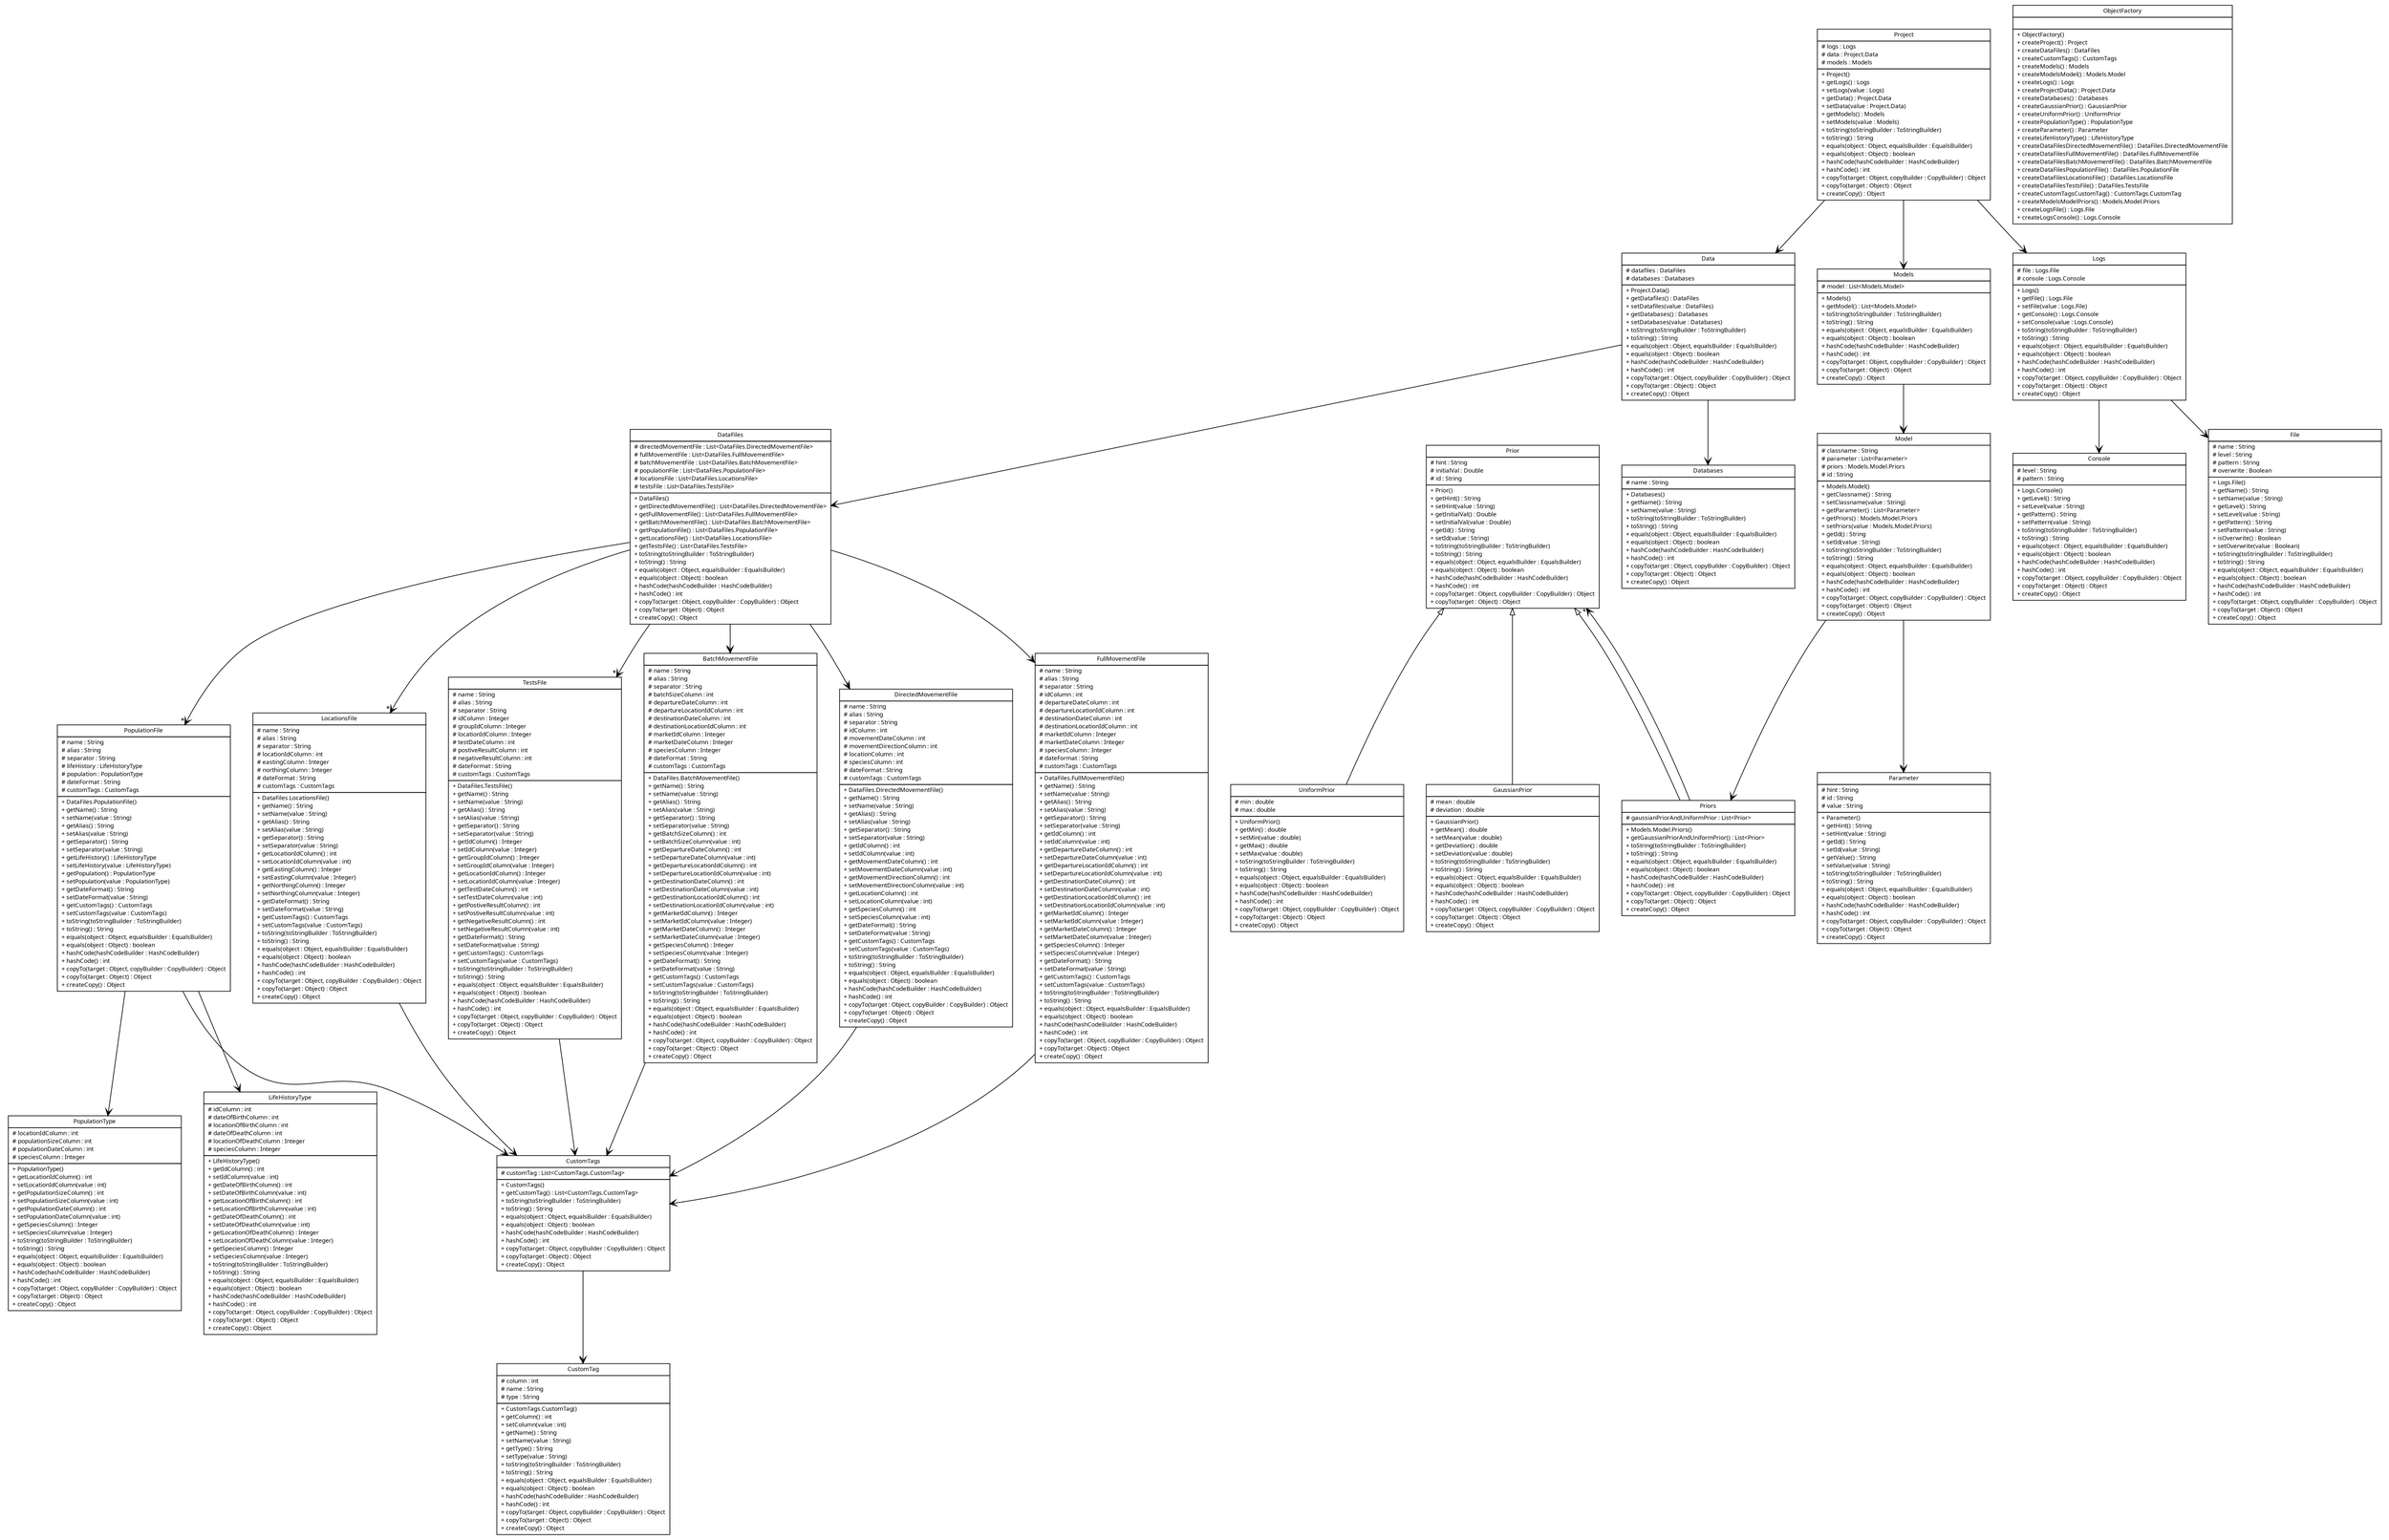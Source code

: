 #!/usr/local/bin/dot
#
# Class diagram 
# Generated by UMLGraph version R5_6 (http://www.umlgraph.org/)
#

digraph G {
	edge [fontname="Trebuchet MS",fontsize=10,labelfontname="Trebuchet MS",labelfontsize=10];
	node [fontname="Trebuchet MS",fontsize=10,shape=plaintext];
	nodesep=0.25;
	ranksep=0.5;
	// broadwick.config.generated.UniformPrior
	c3643 [label=<<table title="broadwick.config.generated.UniformPrior" border="0" cellborder="1" cellspacing="0" cellpadding="2" port="p" href="./UniformPrior.html">
		<tr><td><table border="0" cellspacing="0" cellpadding="1">
<tr><td align="center" balign="center"><font face="Trebuchet MS"> UniformPrior </font></td></tr>
		</table></td></tr>
		<tr><td><table border="0" cellspacing="0" cellpadding="1">
<tr><td align="left" balign="left"> # min : double </td></tr>
<tr><td align="left" balign="left"> # max : double </td></tr>
		</table></td></tr>
		<tr><td><table border="0" cellspacing="0" cellpadding="1">
<tr><td align="left" balign="left"> + UniformPrior() </td></tr>
<tr><td align="left" balign="left"> + getMin() : double </td></tr>
<tr><td align="left" balign="left"> + setMin(value : double) </td></tr>
<tr><td align="left" balign="left"> + getMax() : double </td></tr>
<tr><td align="left" balign="left"> + setMax(value : double) </td></tr>
<tr><td align="left" balign="left"> + toString(toStringBuilder : ToStringBuilder) </td></tr>
<tr><td align="left" balign="left"> + toString() : String </td></tr>
<tr><td align="left" balign="left"> + equals(object : Object, equalsBuilder : EqualsBuilder) </td></tr>
<tr><td align="left" balign="left"> + equals(object : Object) : boolean </td></tr>
<tr><td align="left" balign="left"> + hashCode(hashCodeBuilder : HashCodeBuilder) </td></tr>
<tr><td align="left" balign="left"> + hashCode() : int </td></tr>
<tr><td align="left" balign="left"> + copyTo(target : Object, copyBuilder : CopyBuilder) : Object </td></tr>
<tr><td align="left" balign="left"> + copyTo(target : Object) : Object </td></tr>
<tr><td align="left" balign="left"> + createCopy() : Object </td></tr>
		</table></td></tr>
		</table>>, URL="./UniformPrior.html", fontname="Trebuchet MS", fontcolor="black", fontsize=9.0];
	// broadwick.config.generated.Project
	c3644 [label=<<table title="broadwick.config.generated.Project" border="0" cellborder="1" cellspacing="0" cellpadding="2" port="p" href="./Project.html">
		<tr><td><table border="0" cellspacing="0" cellpadding="1">
<tr><td align="center" balign="center"><font face="Trebuchet MS"> Project </font></td></tr>
		</table></td></tr>
		<tr><td><table border="0" cellspacing="0" cellpadding="1">
<tr><td align="left" balign="left"> # logs : Logs </td></tr>
<tr><td align="left" balign="left"> # data : Project.Data </td></tr>
<tr><td align="left" balign="left"> # models : Models </td></tr>
		</table></td></tr>
		<tr><td><table border="0" cellspacing="0" cellpadding="1">
<tr><td align="left" balign="left"> + Project() </td></tr>
<tr><td align="left" balign="left"> + getLogs() : Logs </td></tr>
<tr><td align="left" balign="left"> + setLogs(value : Logs) </td></tr>
<tr><td align="left" balign="left"> + getData() : Project.Data </td></tr>
<tr><td align="left" balign="left"> + setData(value : Project.Data) </td></tr>
<tr><td align="left" balign="left"> + getModels() : Models </td></tr>
<tr><td align="left" balign="left"> + setModels(value : Models) </td></tr>
<tr><td align="left" balign="left"> + toString(toStringBuilder : ToStringBuilder) </td></tr>
<tr><td align="left" balign="left"> + toString() : String </td></tr>
<tr><td align="left" balign="left"> + equals(object : Object, equalsBuilder : EqualsBuilder) </td></tr>
<tr><td align="left" balign="left"> + equals(object : Object) : boolean </td></tr>
<tr><td align="left" balign="left"> + hashCode(hashCodeBuilder : HashCodeBuilder) </td></tr>
<tr><td align="left" balign="left"> + hashCode() : int </td></tr>
<tr><td align="left" balign="left"> + copyTo(target : Object, copyBuilder : CopyBuilder) : Object </td></tr>
<tr><td align="left" balign="left"> + copyTo(target : Object) : Object </td></tr>
<tr><td align="left" balign="left"> + createCopy() : Object </td></tr>
		</table></td></tr>
		</table>>, URL="./Project.html", fontname="Trebuchet MS", fontcolor="black", fontsize=9.0];
	// broadwick.config.generated.Project.Data
	c3645 [label=<<table title="broadwick.config.generated.Project.Data" border="0" cellborder="1" cellspacing="0" cellpadding="2" port="p" href="./Project.Data.html">
		<tr><td><table border="0" cellspacing="0" cellpadding="1">
<tr><td align="center" balign="center"><font face="Trebuchet MS"> Data </font></td></tr>
		</table></td></tr>
		<tr><td><table border="0" cellspacing="0" cellpadding="1">
<tr><td align="left" balign="left"> # datafiles : DataFiles </td></tr>
<tr><td align="left" balign="left"> # databases : Databases </td></tr>
		</table></td></tr>
		<tr><td><table border="0" cellspacing="0" cellpadding="1">
<tr><td align="left" balign="left"> + Project.Data() </td></tr>
<tr><td align="left" balign="left"> + getDatafiles() : DataFiles </td></tr>
<tr><td align="left" balign="left"> + setDatafiles(value : DataFiles) </td></tr>
<tr><td align="left" balign="left"> + getDatabases() : Databases </td></tr>
<tr><td align="left" balign="left"> + setDatabases(value : Databases) </td></tr>
<tr><td align="left" balign="left"> + toString(toStringBuilder : ToStringBuilder) </td></tr>
<tr><td align="left" balign="left"> + toString() : String </td></tr>
<tr><td align="left" balign="left"> + equals(object : Object, equalsBuilder : EqualsBuilder) </td></tr>
<tr><td align="left" balign="left"> + equals(object : Object) : boolean </td></tr>
<tr><td align="left" balign="left"> + hashCode(hashCodeBuilder : HashCodeBuilder) </td></tr>
<tr><td align="left" balign="left"> + hashCode() : int </td></tr>
<tr><td align="left" balign="left"> + copyTo(target : Object, copyBuilder : CopyBuilder) : Object </td></tr>
<tr><td align="left" balign="left"> + copyTo(target : Object) : Object </td></tr>
<tr><td align="left" balign="left"> + createCopy() : Object </td></tr>
		</table></td></tr>
		</table>>, URL="./Project.Data.html", fontname="Trebuchet MS", fontcolor="black", fontsize=9.0];
	// broadwick.config.generated.Prior
	c3646 [label=<<table title="broadwick.config.generated.Prior" border="0" cellborder="1" cellspacing="0" cellpadding="2" port="p" href="./Prior.html">
		<tr><td><table border="0" cellspacing="0" cellpadding="1">
<tr><td align="center" balign="center"><font face="Trebuchet MS"> Prior </font></td></tr>
		</table></td></tr>
		<tr><td><table border="0" cellspacing="0" cellpadding="1">
<tr><td align="left" balign="left"> # hint : String </td></tr>
<tr><td align="left" balign="left"> # initialVal : Double </td></tr>
<tr><td align="left" balign="left"> # id : String </td></tr>
		</table></td></tr>
		<tr><td><table border="0" cellspacing="0" cellpadding="1">
<tr><td align="left" balign="left"> + Prior() </td></tr>
<tr><td align="left" balign="left"> + getHint() : String </td></tr>
<tr><td align="left" balign="left"> + setHint(value : String) </td></tr>
<tr><td align="left" balign="left"> + getInitialVal() : Double </td></tr>
<tr><td align="left" balign="left"> + setInitialVal(value : Double) </td></tr>
<tr><td align="left" balign="left"> + getId() : String </td></tr>
<tr><td align="left" balign="left"> + setId(value : String) </td></tr>
<tr><td align="left" balign="left"> + toString(toStringBuilder : ToStringBuilder) </td></tr>
<tr><td align="left" balign="left"> + toString() : String </td></tr>
<tr><td align="left" balign="left"> + equals(object : Object, equalsBuilder : EqualsBuilder) </td></tr>
<tr><td align="left" balign="left"> + equals(object : Object) : boolean </td></tr>
<tr><td align="left" balign="left"> + hashCode(hashCodeBuilder : HashCodeBuilder) </td></tr>
<tr><td align="left" balign="left"> + hashCode() : int </td></tr>
<tr><td align="left" balign="left"> + copyTo(target : Object, copyBuilder : CopyBuilder) : Object </td></tr>
<tr><td align="left" balign="left"> + copyTo(target : Object) : Object </td></tr>
		</table></td></tr>
		</table>>, URL="./Prior.html", fontname="Trebuchet MS", fontcolor="black", fontsize=9.0];
	// broadwick.config.generated.PopulationType
	c3647 [label=<<table title="broadwick.config.generated.PopulationType" border="0" cellborder="1" cellspacing="0" cellpadding="2" port="p" href="./PopulationType.html">
		<tr><td><table border="0" cellspacing="0" cellpadding="1">
<tr><td align="center" balign="center"><font face="Trebuchet MS"> PopulationType </font></td></tr>
		</table></td></tr>
		<tr><td><table border="0" cellspacing="0" cellpadding="1">
<tr><td align="left" balign="left"> # locationIdColumn : int </td></tr>
<tr><td align="left" balign="left"> # populationSizeColumn : int </td></tr>
<tr><td align="left" balign="left"> # populationDateColumn : int </td></tr>
<tr><td align="left" balign="left"> # speciesColumn : Integer </td></tr>
		</table></td></tr>
		<tr><td><table border="0" cellspacing="0" cellpadding="1">
<tr><td align="left" balign="left"> + PopulationType() </td></tr>
<tr><td align="left" balign="left"> + getLocationIdColumn() : int </td></tr>
<tr><td align="left" balign="left"> + setLocationIdColumn(value : int) </td></tr>
<tr><td align="left" balign="left"> + getPopulationSizeColumn() : int </td></tr>
<tr><td align="left" balign="left"> + setPopulationSizeColumn(value : int) </td></tr>
<tr><td align="left" balign="left"> + getPopulationDateColumn() : int </td></tr>
<tr><td align="left" balign="left"> + setPopulationDateColumn(value : int) </td></tr>
<tr><td align="left" balign="left"> + getSpeciesColumn() : Integer </td></tr>
<tr><td align="left" balign="left"> + setSpeciesColumn(value : Integer) </td></tr>
<tr><td align="left" balign="left"> + toString(toStringBuilder : ToStringBuilder) </td></tr>
<tr><td align="left" balign="left"> + toString() : String </td></tr>
<tr><td align="left" balign="left"> + equals(object : Object, equalsBuilder : EqualsBuilder) </td></tr>
<tr><td align="left" balign="left"> + equals(object : Object) : boolean </td></tr>
<tr><td align="left" balign="left"> + hashCode(hashCodeBuilder : HashCodeBuilder) </td></tr>
<tr><td align="left" balign="left"> + hashCode() : int </td></tr>
<tr><td align="left" balign="left"> + copyTo(target : Object, copyBuilder : CopyBuilder) : Object </td></tr>
<tr><td align="left" balign="left"> + copyTo(target : Object) : Object </td></tr>
<tr><td align="left" balign="left"> + createCopy() : Object </td></tr>
		</table></td></tr>
		</table>>, URL="./PopulationType.html", fontname="Trebuchet MS", fontcolor="black", fontsize=9.0];
	// broadwick.config.generated.Parameter
	c3648 [label=<<table title="broadwick.config.generated.Parameter" border="0" cellborder="1" cellspacing="0" cellpadding="2" port="p" href="./Parameter.html">
		<tr><td><table border="0" cellspacing="0" cellpadding="1">
<tr><td align="center" balign="center"><font face="Trebuchet MS"> Parameter </font></td></tr>
		</table></td></tr>
		<tr><td><table border="0" cellspacing="0" cellpadding="1">
<tr><td align="left" balign="left"> # hint : String </td></tr>
<tr><td align="left" balign="left"> # id : String </td></tr>
<tr><td align="left" balign="left"> # value : String </td></tr>
		</table></td></tr>
		<tr><td><table border="0" cellspacing="0" cellpadding="1">
<tr><td align="left" balign="left"> + Parameter() </td></tr>
<tr><td align="left" balign="left"> + getHint() : String </td></tr>
<tr><td align="left" balign="left"> + setHint(value : String) </td></tr>
<tr><td align="left" balign="left"> + getId() : String </td></tr>
<tr><td align="left" balign="left"> + setId(value : String) </td></tr>
<tr><td align="left" balign="left"> + getValue() : String </td></tr>
<tr><td align="left" balign="left"> + setValue(value : String) </td></tr>
<tr><td align="left" balign="left"> + toString(toStringBuilder : ToStringBuilder) </td></tr>
<tr><td align="left" balign="left"> + toString() : String </td></tr>
<tr><td align="left" balign="left"> + equals(object : Object, equalsBuilder : EqualsBuilder) </td></tr>
<tr><td align="left" balign="left"> + equals(object : Object) : boolean </td></tr>
<tr><td align="left" balign="left"> + hashCode(hashCodeBuilder : HashCodeBuilder) </td></tr>
<tr><td align="left" balign="left"> + hashCode() : int </td></tr>
<tr><td align="left" balign="left"> + copyTo(target : Object, copyBuilder : CopyBuilder) : Object </td></tr>
<tr><td align="left" balign="left"> + copyTo(target : Object) : Object </td></tr>
<tr><td align="left" balign="left"> + createCopy() : Object </td></tr>
		</table></td></tr>
		</table>>, URL="./Parameter.html", fontname="Trebuchet MS", fontcolor="black", fontsize=9.0];
	// broadwick.config.generated.ObjectFactory
	c3649 [label=<<table title="broadwick.config.generated.ObjectFactory" border="0" cellborder="1" cellspacing="0" cellpadding="2" port="p" href="./ObjectFactory.html">
		<tr><td><table border="0" cellspacing="0" cellpadding="1">
<tr><td align="center" balign="center"><font face="Trebuchet MS"> ObjectFactory </font></td></tr>
		</table></td></tr>
		<tr><td><table border="0" cellspacing="0" cellpadding="1">
<tr><td align="left" balign="left">  </td></tr>
		</table></td></tr>
		<tr><td><table border="0" cellspacing="0" cellpadding="1">
<tr><td align="left" balign="left"> + ObjectFactory() </td></tr>
<tr><td align="left" balign="left"> + createProject() : Project </td></tr>
<tr><td align="left" balign="left"> + createDataFiles() : DataFiles </td></tr>
<tr><td align="left" balign="left"> + createCustomTags() : CustomTags </td></tr>
<tr><td align="left" balign="left"> + createModels() : Models </td></tr>
<tr><td align="left" balign="left"> + createModelsModel() : Models.Model </td></tr>
<tr><td align="left" balign="left"> + createLogs() : Logs </td></tr>
<tr><td align="left" balign="left"> + createProjectData() : Project.Data </td></tr>
<tr><td align="left" balign="left"> + createDatabases() : Databases </td></tr>
<tr><td align="left" balign="left"> + createGaussianPrior() : GaussianPrior </td></tr>
<tr><td align="left" balign="left"> + createUniformPrior() : UniformPrior </td></tr>
<tr><td align="left" balign="left"> + createPopulationType() : PopulationType </td></tr>
<tr><td align="left" balign="left"> + createParameter() : Parameter </td></tr>
<tr><td align="left" balign="left"> + createLifeHistoryType() : LifeHistoryType </td></tr>
<tr><td align="left" balign="left"> + createDataFilesDirectedMovementFile() : DataFiles.DirectedMovementFile </td></tr>
<tr><td align="left" balign="left"> + createDataFilesFullMovementFile() : DataFiles.FullMovementFile </td></tr>
<tr><td align="left" balign="left"> + createDataFilesBatchMovementFile() : DataFiles.BatchMovementFile </td></tr>
<tr><td align="left" balign="left"> + createDataFilesPopulationFile() : DataFiles.PopulationFile </td></tr>
<tr><td align="left" balign="left"> + createDataFilesLocationsFile() : DataFiles.LocationsFile </td></tr>
<tr><td align="left" balign="left"> + createDataFilesTestsFile() : DataFiles.TestsFile </td></tr>
<tr><td align="left" balign="left"> + createCustomTagsCustomTag() : CustomTags.CustomTag </td></tr>
<tr><td align="left" balign="left"> + createModelsModelPriors() : Models.Model.Priors </td></tr>
<tr><td align="left" balign="left"> + createLogsFile() : Logs.File </td></tr>
<tr><td align="left" balign="left"> + createLogsConsole() : Logs.Console </td></tr>
		</table></td></tr>
		</table>>, URL="./ObjectFactory.html", fontname="Trebuchet MS", fontcolor="black", fontsize=9.0];
	// broadwick.config.generated.Models
	c3650 [label=<<table title="broadwick.config.generated.Models" border="0" cellborder="1" cellspacing="0" cellpadding="2" port="p" href="./Models.html">
		<tr><td><table border="0" cellspacing="0" cellpadding="1">
<tr><td align="center" balign="center"><font face="Trebuchet MS"> Models </font></td></tr>
		</table></td></tr>
		<tr><td><table border="0" cellspacing="0" cellpadding="1">
<tr><td align="left" balign="left"> # model : List&lt;Models.Model&gt; </td></tr>
		</table></td></tr>
		<tr><td><table border="0" cellspacing="0" cellpadding="1">
<tr><td align="left" balign="left"> + Models() </td></tr>
<tr><td align="left" balign="left"> + getModel() : List&lt;Models.Model&gt; </td></tr>
<tr><td align="left" balign="left"> + toString(toStringBuilder : ToStringBuilder) </td></tr>
<tr><td align="left" balign="left"> + toString() : String </td></tr>
<tr><td align="left" balign="left"> + equals(object : Object, equalsBuilder : EqualsBuilder) </td></tr>
<tr><td align="left" balign="left"> + equals(object : Object) : boolean </td></tr>
<tr><td align="left" balign="left"> + hashCode(hashCodeBuilder : HashCodeBuilder) </td></tr>
<tr><td align="left" balign="left"> + hashCode() : int </td></tr>
<tr><td align="left" balign="left"> + copyTo(target : Object, copyBuilder : CopyBuilder) : Object </td></tr>
<tr><td align="left" balign="left"> + copyTo(target : Object) : Object </td></tr>
<tr><td align="left" balign="left"> + createCopy() : Object </td></tr>
		</table></td></tr>
		</table>>, URL="./Models.html", fontname="Trebuchet MS", fontcolor="black", fontsize=9.0];
	// broadwick.config.generated.Models.Model
	c3651 [label=<<table title="broadwick.config.generated.Models.Model" border="0" cellborder="1" cellspacing="0" cellpadding="2" port="p" href="./Models.Model.html">
		<tr><td><table border="0" cellspacing="0" cellpadding="1">
<tr><td align="center" balign="center"><font face="Trebuchet MS"> Model </font></td></tr>
		</table></td></tr>
		<tr><td><table border="0" cellspacing="0" cellpadding="1">
<tr><td align="left" balign="left"> # classname : String </td></tr>
<tr><td align="left" balign="left"> # parameter : List&lt;Parameter&gt; </td></tr>
<tr><td align="left" balign="left"> # priors : Models.Model.Priors </td></tr>
<tr><td align="left" balign="left"> # id : String </td></tr>
		</table></td></tr>
		<tr><td><table border="0" cellspacing="0" cellpadding="1">
<tr><td align="left" balign="left"> + Models.Model() </td></tr>
<tr><td align="left" balign="left"> + getClassname() : String </td></tr>
<tr><td align="left" balign="left"> + setClassname(value : String) </td></tr>
<tr><td align="left" balign="left"> + getParameter() : List&lt;Parameter&gt; </td></tr>
<tr><td align="left" balign="left"> + getPriors() : Models.Model.Priors </td></tr>
<tr><td align="left" balign="left"> + setPriors(value : Models.Model.Priors) </td></tr>
<tr><td align="left" balign="left"> + getId() : String </td></tr>
<tr><td align="left" balign="left"> + setId(value : String) </td></tr>
<tr><td align="left" balign="left"> + toString(toStringBuilder : ToStringBuilder) </td></tr>
<tr><td align="left" balign="left"> + toString() : String </td></tr>
<tr><td align="left" balign="left"> + equals(object : Object, equalsBuilder : EqualsBuilder) </td></tr>
<tr><td align="left" balign="left"> + equals(object : Object) : boolean </td></tr>
<tr><td align="left" balign="left"> + hashCode(hashCodeBuilder : HashCodeBuilder) </td></tr>
<tr><td align="left" balign="left"> + hashCode() : int </td></tr>
<tr><td align="left" balign="left"> + copyTo(target : Object, copyBuilder : CopyBuilder) : Object </td></tr>
<tr><td align="left" balign="left"> + copyTo(target : Object) : Object </td></tr>
<tr><td align="left" balign="left"> + createCopy() : Object </td></tr>
		</table></td></tr>
		</table>>, URL="./Models.Model.html", fontname="Trebuchet MS", fontcolor="black", fontsize=9.0];
	// broadwick.config.generated.Models.Model.Priors
	c3652 [label=<<table title="broadwick.config.generated.Models.Model.Priors" border="0" cellborder="1" cellspacing="0" cellpadding="2" port="p" href="./Models.Model.Priors.html">
		<tr><td><table border="0" cellspacing="0" cellpadding="1">
<tr><td align="center" balign="center"><font face="Trebuchet MS"> Priors </font></td></tr>
		</table></td></tr>
		<tr><td><table border="0" cellspacing="0" cellpadding="1">
<tr><td align="left" balign="left"> # gaussianPriorAndUniformPrior : List&lt;Prior&gt; </td></tr>
		</table></td></tr>
		<tr><td><table border="0" cellspacing="0" cellpadding="1">
<tr><td align="left" balign="left"> + Models.Model.Priors() </td></tr>
<tr><td align="left" balign="left"> + getGaussianPriorAndUniformPrior() : List&lt;Prior&gt; </td></tr>
<tr><td align="left" balign="left"> + toString(toStringBuilder : ToStringBuilder) </td></tr>
<tr><td align="left" balign="left"> + toString() : String </td></tr>
<tr><td align="left" balign="left"> + equals(object : Object, equalsBuilder : EqualsBuilder) </td></tr>
<tr><td align="left" balign="left"> + equals(object : Object) : boolean </td></tr>
<tr><td align="left" balign="left"> + hashCode(hashCodeBuilder : HashCodeBuilder) </td></tr>
<tr><td align="left" balign="left"> + hashCode() : int </td></tr>
<tr><td align="left" balign="left"> + copyTo(target : Object, copyBuilder : CopyBuilder) : Object </td></tr>
<tr><td align="left" balign="left"> + copyTo(target : Object) : Object </td></tr>
<tr><td align="left" balign="left"> + createCopy() : Object </td></tr>
		</table></td></tr>
		</table>>, URL="./Models.Model.Priors.html", fontname="Trebuchet MS", fontcolor="black", fontsize=9.0];
	// broadwick.config.generated.Logs
	c3653 [label=<<table title="broadwick.config.generated.Logs" border="0" cellborder="1" cellspacing="0" cellpadding="2" port="p" href="./Logs.html">
		<tr><td><table border="0" cellspacing="0" cellpadding="1">
<tr><td align="center" balign="center"><font face="Trebuchet MS"> Logs </font></td></tr>
		</table></td></tr>
		<tr><td><table border="0" cellspacing="0" cellpadding="1">
<tr><td align="left" balign="left"> # file : Logs.File </td></tr>
<tr><td align="left" balign="left"> # console : Logs.Console </td></tr>
		</table></td></tr>
		<tr><td><table border="0" cellspacing="0" cellpadding="1">
<tr><td align="left" balign="left"> + Logs() </td></tr>
<tr><td align="left" balign="left"> + getFile() : Logs.File </td></tr>
<tr><td align="left" balign="left"> + setFile(value : Logs.File) </td></tr>
<tr><td align="left" balign="left"> + getConsole() : Logs.Console </td></tr>
<tr><td align="left" balign="left"> + setConsole(value : Logs.Console) </td></tr>
<tr><td align="left" balign="left"> + toString(toStringBuilder : ToStringBuilder) </td></tr>
<tr><td align="left" balign="left"> + toString() : String </td></tr>
<tr><td align="left" balign="left"> + equals(object : Object, equalsBuilder : EqualsBuilder) </td></tr>
<tr><td align="left" balign="left"> + equals(object : Object) : boolean </td></tr>
<tr><td align="left" balign="left"> + hashCode(hashCodeBuilder : HashCodeBuilder) </td></tr>
<tr><td align="left" balign="left"> + hashCode() : int </td></tr>
<tr><td align="left" balign="left"> + copyTo(target : Object, copyBuilder : CopyBuilder) : Object </td></tr>
<tr><td align="left" balign="left"> + copyTo(target : Object) : Object </td></tr>
<tr><td align="left" balign="left"> + createCopy() : Object </td></tr>
		</table></td></tr>
		</table>>, URL="./Logs.html", fontname="Trebuchet MS", fontcolor="black", fontsize=9.0];
	// broadwick.config.generated.Logs.Console
	c3654 [label=<<table title="broadwick.config.generated.Logs.Console" border="0" cellborder="1" cellspacing="0" cellpadding="2" port="p" href="./Logs.Console.html">
		<tr><td><table border="0" cellspacing="0" cellpadding="1">
<tr><td align="center" balign="center"><font face="Trebuchet MS"> Console </font></td></tr>
		</table></td></tr>
		<tr><td><table border="0" cellspacing="0" cellpadding="1">
<tr><td align="left" balign="left"> # level : String </td></tr>
<tr><td align="left" balign="left"> # pattern : String </td></tr>
		</table></td></tr>
		<tr><td><table border="0" cellspacing="0" cellpadding="1">
<tr><td align="left" balign="left"> + Logs.Console() </td></tr>
<tr><td align="left" balign="left"> + getLevel() : String </td></tr>
<tr><td align="left" balign="left"> + setLevel(value : String) </td></tr>
<tr><td align="left" balign="left"> + getPattern() : String </td></tr>
<tr><td align="left" balign="left"> + setPattern(value : String) </td></tr>
<tr><td align="left" balign="left"> + toString(toStringBuilder : ToStringBuilder) </td></tr>
<tr><td align="left" balign="left"> + toString() : String </td></tr>
<tr><td align="left" balign="left"> + equals(object : Object, equalsBuilder : EqualsBuilder) </td></tr>
<tr><td align="left" balign="left"> + equals(object : Object) : boolean </td></tr>
<tr><td align="left" balign="left"> + hashCode(hashCodeBuilder : HashCodeBuilder) </td></tr>
<tr><td align="left" balign="left"> + hashCode() : int </td></tr>
<tr><td align="left" balign="left"> + copyTo(target : Object, copyBuilder : CopyBuilder) : Object </td></tr>
<tr><td align="left" balign="left"> + copyTo(target : Object) : Object </td></tr>
<tr><td align="left" balign="left"> + createCopy() : Object </td></tr>
		</table></td></tr>
		</table>>, URL="./Logs.Console.html", fontname="Trebuchet MS", fontcolor="black", fontsize=9.0];
	// broadwick.config.generated.Logs.File
	c3655 [label=<<table title="broadwick.config.generated.Logs.File" border="0" cellborder="1" cellspacing="0" cellpadding="2" port="p" href="./Logs.File.html">
		<tr><td><table border="0" cellspacing="0" cellpadding="1">
<tr><td align="center" balign="center"><font face="Trebuchet MS"> File </font></td></tr>
		</table></td></tr>
		<tr><td><table border="0" cellspacing="0" cellpadding="1">
<tr><td align="left" balign="left"> # name : String </td></tr>
<tr><td align="left" balign="left"> # level : String </td></tr>
<tr><td align="left" balign="left"> # pattern : String </td></tr>
<tr><td align="left" balign="left"> # overwrite : Boolean </td></tr>
		</table></td></tr>
		<tr><td><table border="0" cellspacing="0" cellpadding="1">
<tr><td align="left" balign="left"> + Logs.File() </td></tr>
<tr><td align="left" balign="left"> + getName() : String </td></tr>
<tr><td align="left" balign="left"> + setName(value : String) </td></tr>
<tr><td align="left" balign="left"> + getLevel() : String </td></tr>
<tr><td align="left" balign="left"> + setLevel(value : String) </td></tr>
<tr><td align="left" balign="left"> + getPattern() : String </td></tr>
<tr><td align="left" balign="left"> + setPattern(value : String) </td></tr>
<tr><td align="left" balign="left"> + isOverwrite() : Boolean </td></tr>
<tr><td align="left" balign="left"> + setOverwrite(value : Boolean) </td></tr>
<tr><td align="left" balign="left"> + toString(toStringBuilder : ToStringBuilder) </td></tr>
<tr><td align="left" balign="left"> + toString() : String </td></tr>
<tr><td align="left" balign="left"> + equals(object : Object, equalsBuilder : EqualsBuilder) </td></tr>
<tr><td align="left" balign="left"> + equals(object : Object) : boolean </td></tr>
<tr><td align="left" balign="left"> + hashCode(hashCodeBuilder : HashCodeBuilder) </td></tr>
<tr><td align="left" balign="left"> + hashCode() : int </td></tr>
<tr><td align="left" balign="left"> + copyTo(target : Object, copyBuilder : CopyBuilder) : Object </td></tr>
<tr><td align="left" balign="left"> + copyTo(target : Object) : Object </td></tr>
<tr><td align="left" balign="left"> + createCopy() : Object </td></tr>
		</table></td></tr>
		</table>>, URL="./Logs.File.html", fontname="Trebuchet MS", fontcolor="black", fontsize=9.0];
	// broadwick.config.generated.LifeHistoryType
	c3656 [label=<<table title="broadwick.config.generated.LifeHistoryType" border="0" cellborder="1" cellspacing="0" cellpadding="2" port="p" href="./LifeHistoryType.html">
		<tr><td><table border="0" cellspacing="0" cellpadding="1">
<tr><td align="center" balign="center"><font face="Trebuchet MS"> LifeHistoryType </font></td></tr>
		</table></td></tr>
		<tr><td><table border="0" cellspacing="0" cellpadding="1">
<tr><td align="left" balign="left"> # idColumn : int </td></tr>
<tr><td align="left" balign="left"> # dateOfBirthColumn : int </td></tr>
<tr><td align="left" balign="left"> # locationOfBirthColumn : int </td></tr>
<tr><td align="left" balign="left"> # dateOfDeathColumn : int </td></tr>
<tr><td align="left" balign="left"> # locationOfDeathColumn : Integer </td></tr>
<tr><td align="left" balign="left"> # speciesColumn : Integer </td></tr>
		</table></td></tr>
		<tr><td><table border="0" cellspacing="0" cellpadding="1">
<tr><td align="left" balign="left"> + LifeHistoryType() </td></tr>
<tr><td align="left" balign="left"> + getIdColumn() : int </td></tr>
<tr><td align="left" balign="left"> + setIdColumn(value : int) </td></tr>
<tr><td align="left" balign="left"> + getDateOfBirthColumn() : int </td></tr>
<tr><td align="left" balign="left"> + setDateOfBirthColumn(value : int) </td></tr>
<tr><td align="left" balign="left"> + getLocationOfBirthColumn() : int </td></tr>
<tr><td align="left" balign="left"> + setLocationOfBirthColumn(value : int) </td></tr>
<tr><td align="left" balign="left"> + getDateOfDeathColumn() : int </td></tr>
<tr><td align="left" balign="left"> + setDateOfDeathColumn(value : int) </td></tr>
<tr><td align="left" balign="left"> + getLocationOfDeathColumn() : Integer </td></tr>
<tr><td align="left" balign="left"> + setLocationOfDeathColumn(value : Integer) </td></tr>
<tr><td align="left" balign="left"> + getSpeciesColumn() : Integer </td></tr>
<tr><td align="left" balign="left"> + setSpeciesColumn(value : Integer) </td></tr>
<tr><td align="left" balign="left"> + toString(toStringBuilder : ToStringBuilder) </td></tr>
<tr><td align="left" balign="left"> + toString() : String </td></tr>
<tr><td align="left" balign="left"> + equals(object : Object, equalsBuilder : EqualsBuilder) </td></tr>
<tr><td align="left" balign="left"> + equals(object : Object) : boolean </td></tr>
<tr><td align="left" balign="left"> + hashCode(hashCodeBuilder : HashCodeBuilder) </td></tr>
<tr><td align="left" balign="left"> + hashCode() : int </td></tr>
<tr><td align="left" balign="left"> + copyTo(target : Object, copyBuilder : CopyBuilder) : Object </td></tr>
<tr><td align="left" balign="left"> + copyTo(target : Object) : Object </td></tr>
<tr><td align="left" balign="left"> + createCopy() : Object </td></tr>
		</table></td></tr>
		</table>>, URL="./LifeHistoryType.html", fontname="Trebuchet MS", fontcolor="black", fontsize=9.0];
	// broadwick.config.generated.GaussianPrior
	c3657 [label=<<table title="broadwick.config.generated.GaussianPrior" border="0" cellborder="1" cellspacing="0" cellpadding="2" port="p" href="./GaussianPrior.html">
		<tr><td><table border="0" cellspacing="0" cellpadding="1">
<tr><td align="center" balign="center"><font face="Trebuchet MS"> GaussianPrior </font></td></tr>
		</table></td></tr>
		<tr><td><table border="0" cellspacing="0" cellpadding="1">
<tr><td align="left" balign="left"> # mean : double </td></tr>
<tr><td align="left" balign="left"> # deviation : double </td></tr>
		</table></td></tr>
		<tr><td><table border="0" cellspacing="0" cellpadding="1">
<tr><td align="left" balign="left"> + GaussianPrior() </td></tr>
<tr><td align="left" balign="left"> + getMean() : double </td></tr>
<tr><td align="left" balign="left"> + setMean(value : double) </td></tr>
<tr><td align="left" balign="left"> + getDeviation() : double </td></tr>
<tr><td align="left" balign="left"> + setDeviation(value : double) </td></tr>
<tr><td align="left" balign="left"> + toString(toStringBuilder : ToStringBuilder) </td></tr>
<tr><td align="left" balign="left"> + toString() : String </td></tr>
<tr><td align="left" balign="left"> + equals(object : Object, equalsBuilder : EqualsBuilder) </td></tr>
<tr><td align="left" balign="left"> + equals(object : Object) : boolean </td></tr>
<tr><td align="left" balign="left"> + hashCode(hashCodeBuilder : HashCodeBuilder) </td></tr>
<tr><td align="left" balign="left"> + hashCode() : int </td></tr>
<tr><td align="left" balign="left"> + copyTo(target : Object, copyBuilder : CopyBuilder) : Object </td></tr>
<tr><td align="left" balign="left"> + copyTo(target : Object) : Object </td></tr>
<tr><td align="left" balign="left"> + createCopy() : Object </td></tr>
		</table></td></tr>
		</table>>, URL="./GaussianPrior.html", fontname="Trebuchet MS", fontcolor="black", fontsize=9.0];
	// broadwick.config.generated.DataFiles
	c3658 [label=<<table title="broadwick.config.generated.DataFiles" border="0" cellborder="1" cellspacing="0" cellpadding="2" port="p" href="./DataFiles.html">
		<tr><td><table border="0" cellspacing="0" cellpadding="1">
<tr><td align="center" balign="center"><font face="Trebuchet MS"> DataFiles </font></td></tr>
		</table></td></tr>
		<tr><td><table border="0" cellspacing="0" cellpadding="1">
<tr><td align="left" balign="left"> # directedMovementFile : List&lt;DataFiles.DirectedMovementFile&gt; </td></tr>
<tr><td align="left" balign="left"> # fullMovementFile : List&lt;DataFiles.FullMovementFile&gt; </td></tr>
<tr><td align="left" balign="left"> # batchMovementFile : List&lt;DataFiles.BatchMovementFile&gt; </td></tr>
<tr><td align="left" balign="left"> # populationFile : List&lt;DataFiles.PopulationFile&gt; </td></tr>
<tr><td align="left" balign="left"> # locationsFile : List&lt;DataFiles.LocationsFile&gt; </td></tr>
<tr><td align="left" balign="left"> # testsFile : List&lt;DataFiles.TestsFile&gt; </td></tr>
		</table></td></tr>
		<tr><td><table border="0" cellspacing="0" cellpadding="1">
<tr><td align="left" balign="left"> + DataFiles() </td></tr>
<tr><td align="left" balign="left"> + getDirectedMovementFile() : List&lt;DataFiles.DirectedMovementFile&gt; </td></tr>
<tr><td align="left" balign="left"> + getFullMovementFile() : List&lt;DataFiles.FullMovementFile&gt; </td></tr>
<tr><td align="left" balign="left"> + getBatchMovementFile() : List&lt;DataFiles.BatchMovementFile&gt; </td></tr>
<tr><td align="left" balign="left"> + getPopulationFile() : List&lt;DataFiles.PopulationFile&gt; </td></tr>
<tr><td align="left" balign="left"> + getLocationsFile() : List&lt;DataFiles.LocationsFile&gt; </td></tr>
<tr><td align="left" balign="left"> + getTestsFile() : List&lt;DataFiles.TestsFile&gt; </td></tr>
<tr><td align="left" balign="left"> + toString(toStringBuilder : ToStringBuilder) </td></tr>
<tr><td align="left" balign="left"> + toString() : String </td></tr>
<tr><td align="left" balign="left"> + equals(object : Object, equalsBuilder : EqualsBuilder) </td></tr>
<tr><td align="left" balign="left"> + equals(object : Object) : boolean </td></tr>
<tr><td align="left" balign="left"> + hashCode(hashCodeBuilder : HashCodeBuilder) </td></tr>
<tr><td align="left" balign="left"> + hashCode() : int </td></tr>
<tr><td align="left" balign="left"> + copyTo(target : Object, copyBuilder : CopyBuilder) : Object </td></tr>
<tr><td align="left" balign="left"> + copyTo(target : Object) : Object </td></tr>
<tr><td align="left" balign="left"> + createCopy() : Object </td></tr>
		</table></td></tr>
		</table>>, URL="./DataFiles.html", fontname="Trebuchet MS", fontcolor="black", fontsize=9.0];
	// broadwick.config.generated.DataFiles.BatchMovementFile
	c3659 [label=<<table title="broadwick.config.generated.DataFiles.BatchMovementFile" border="0" cellborder="1" cellspacing="0" cellpadding="2" port="p" href="./DataFiles.BatchMovementFile.html">
		<tr><td><table border="0" cellspacing="0" cellpadding="1">
<tr><td align="center" balign="center"><font face="Trebuchet MS"> BatchMovementFile </font></td></tr>
		</table></td></tr>
		<tr><td><table border="0" cellspacing="0" cellpadding="1">
<tr><td align="left" balign="left"> # name : String </td></tr>
<tr><td align="left" balign="left"> # alias : String </td></tr>
<tr><td align="left" balign="left"> # separator : String </td></tr>
<tr><td align="left" balign="left"> # batchSizeColumn : int </td></tr>
<tr><td align="left" balign="left"> # departureDateColumn : int </td></tr>
<tr><td align="left" balign="left"> # departureLocationIdColumn : int </td></tr>
<tr><td align="left" balign="left"> # destinationDateColumn : int </td></tr>
<tr><td align="left" balign="left"> # destinationLocationIdColumn : int </td></tr>
<tr><td align="left" balign="left"> # marketIdColumn : Integer </td></tr>
<tr><td align="left" balign="left"> # marketDateColumn : Integer </td></tr>
<tr><td align="left" balign="left"> # speciesColumn : Integer </td></tr>
<tr><td align="left" balign="left"> # dateFormat : String </td></tr>
<tr><td align="left" balign="left"> # customTags : CustomTags </td></tr>
		</table></td></tr>
		<tr><td><table border="0" cellspacing="0" cellpadding="1">
<tr><td align="left" balign="left"> + DataFiles.BatchMovementFile() </td></tr>
<tr><td align="left" balign="left"> + getName() : String </td></tr>
<tr><td align="left" balign="left"> + setName(value : String) </td></tr>
<tr><td align="left" balign="left"> + getAlias() : String </td></tr>
<tr><td align="left" balign="left"> + setAlias(value : String) </td></tr>
<tr><td align="left" balign="left"> + getSeparator() : String </td></tr>
<tr><td align="left" balign="left"> + setSeparator(value : String) </td></tr>
<tr><td align="left" balign="left"> + getBatchSizeColumn() : int </td></tr>
<tr><td align="left" balign="left"> + setBatchSizeColumn(value : int) </td></tr>
<tr><td align="left" balign="left"> + getDepartureDateColumn() : int </td></tr>
<tr><td align="left" balign="left"> + setDepartureDateColumn(value : int) </td></tr>
<tr><td align="left" balign="left"> + getDepartureLocationIdColumn() : int </td></tr>
<tr><td align="left" balign="left"> + setDepartureLocationIdColumn(value : int) </td></tr>
<tr><td align="left" balign="left"> + getDestinationDateColumn() : int </td></tr>
<tr><td align="left" balign="left"> + setDestinationDateColumn(value : int) </td></tr>
<tr><td align="left" balign="left"> + getDestinationLocationIdColumn() : int </td></tr>
<tr><td align="left" balign="left"> + setDestinationLocationIdColumn(value : int) </td></tr>
<tr><td align="left" balign="left"> + getMarketIdColumn() : Integer </td></tr>
<tr><td align="left" balign="left"> + setMarketIdColumn(value : Integer) </td></tr>
<tr><td align="left" balign="left"> + getMarketDateColumn() : Integer </td></tr>
<tr><td align="left" balign="left"> + setMarketDateColumn(value : Integer) </td></tr>
<tr><td align="left" balign="left"> + getSpeciesColumn() : Integer </td></tr>
<tr><td align="left" balign="left"> + setSpeciesColumn(value : Integer) </td></tr>
<tr><td align="left" balign="left"> + getDateFormat() : String </td></tr>
<tr><td align="left" balign="left"> + setDateFormat(value : String) </td></tr>
<tr><td align="left" balign="left"> + getCustomTags() : CustomTags </td></tr>
<tr><td align="left" balign="left"> + setCustomTags(value : CustomTags) </td></tr>
<tr><td align="left" balign="left"> + toString(toStringBuilder : ToStringBuilder) </td></tr>
<tr><td align="left" balign="left"> + toString() : String </td></tr>
<tr><td align="left" balign="left"> + equals(object : Object, equalsBuilder : EqualsBuilder) </td></tr>
<tr><td align="left" balign="left"> + equals(object : Object) : boolean </td></tr>
<tr><td align="left" balign="left"> + hashCode(hashCodeBuilder : HashCodeBuilder) </td></tr>
<tr><td align="left" balign="left"> + hashCode() : int </td></tr>
<tr><td align="left" balign="left"> + copyTo(target : Object, copyBuilder : CopyBuilder) : Object </td></tr>
<tr><td align="left" balign="left"> + copyTo(target : Object) : Object </td></tr>
<tr><td align="left" balign="left"> + createCopy() : Object </td></tr>
		</table></td></tr>
		</table>>, URL="./DataFiles.BatchMovementFile.html", fontname="Trebuchet MS", fontcolor="black", fontsize=9.0];
	// broadwick.config.generated.DataFiles.DirectedMovementFile
	c3660 [label=<<table title="broadwick.config.generated.DataFiles.DirectedMovementFile" border="0" cellborder="1" cellspacing="0" cellpadding="2" port="p" href="./DataFiles.DirectedMovementFile.html">
		<tr><td><table border="0" cellspacing="0" cellpadding="1">
<tr><td align="center" balign="center"><font face="Trebuchet MS"> DirectedMovementFile </font></td></tr>
		</table></td></tr>
		<tr><td><table border="0" cellspacing="0" cellpadding="1">
<tr><td align="left" balign="left"> # name : String </td></tr>
<tr><td align="left" balign="left"> # alias : String </td></tr>
<tr><td align="left" balign="left"> # separator : String </td></tr>
<tr><td align="left" balign="left"> # idColumn : int </td></tr>
<tr><td align="left" balign="left"> # movementDateColumn : int </td></tr>
<tr><td align="left" balign="left"> # movementDirectionColumn : int </td></tr>
<tr><td align="left" balign="left"> # locationColumn : int </td></tr>
<tr><td align="left" balign="left"> # speciesColumn : int </td></tr>
<tr><td align="left" balign="left"> # dateFormat : String </td></tr>
<tr><td align="left" balign="left"> # customTags : CustomTags </td></tr>
		</table></td></tr>
		<tr><td><table border="0" cellspacing="0" cellpadding="1">
<tr><td align="left" balign="left"> + DataFiles.DirectedMovementFile() </td></tr>
<tr><td align="left" balign="left"> + getName() : String </td></tr>
<tr><td align="left" balign="left"> + setName(value : String) </td></tr>
<tr><td align="left" balign="left"> + getAlias() : String </td></tr>
<tr><td align="left" balign="left"> + setAlias(value : String) </td></tr>
<tr><td align="left" balign="left"> + getSeparator() : String </td></tr>
<tr><td align="left" balign="left"> + setSeparator(value : String) </td></tr>
<tr><td align="left" balign="left"> + getIdColumn() : int </td></tr>
<tr><td align="left" balign="left"> + setIdColumn(value : int) </td></tr>
<tr><td align="left" balign="left"> + getMovementDateColumn() : int </td></tr>
<tr><td align="left" balign="left"> + setMovementDateColumn(value : int) </td></tr>
<tr><td align="left" balign="left"> + getMovementDirectionColumn() : int </td></tr>
<tr><td align="left" balign="left"> + setMovementDirectionColumn(value : int) </td></tr>
<tr><td align="left" balign="left"> + getLocationColumn() : int </td></tr>
<tr><td align="left" balign="left"> + setLocationColumn(value : int) </td></tr>
<tr><td align="left" balign="left"> + getSpeciesColumn() : int </td></tr>
<tr><td align="left" balign="left"> + setSpeciesColumn(value : int) </td></tr>
<tr><td align="left" balign="left"> + getDateFormat() : String </td></tr>
<tr><td align="left" balign="left"> + setDateFormat(value : String) </td></tr>
<tr><td align="left" balign="left"> + getCustomTags() : CustomTags </td></tr>
<tr><td align="left" balign="left"> + setCustomTags(value : CustomTags) </td></tr>
<tr><td align="left" balign="left"> + toString(toStringBuilder : ToStringBuilder) </td></tr>
<tr><td align="left" balign="left"> + toString() : String </td></tr>
<tr><td align="left" balign="left"> + equals(object : Object, equalsBuilder : EqualsBuilder) </td></tr>
<tr><td align="left" balign="left"> + equals(object : Object) : boolean </td></tr>
<tr><td align="left" balign="left"> + hashCode(hashCodeBuilder : HashCodeBuilder) </td></tr>
<tr><td align="left" balign="left"> + hashCode() : int </td></tr>
<tr><td align="left" balign="left"> + copyTo(target : Object, copyBuilder : CopyBuilder) : Object </td></tr>
<tr><td align="left" balign="left"> + copyTo(target : Object) : Object </td></tr>
<tr><td align="left" balign="left"> + createCopy() : Object </td></tr>
		</table></td></tr>
		</table>>, URL="./DataFiles.DirectedMovementFile.html", fontname="Trebuchet MS", fontcolor="black", fontsize=9.0];
	// broadwick.config.generated.DataFiles.FullMovementFile
	c3661 [label=<<table title="broadwick.config.generated.DataFiles.FullMovementFile" border="0" cellborder="1" cellspacing="0" cellpadding="2" port="p" href="./DataFiles.FullMovementFile.html">
		<tr><td><table border="0" cellspacing="0" cellpadding="1">
<tr><td align="center" balign="center"><font face="Trebuchet MS"> FullMovementFile </font></td></tr>
		</table></td></tr>
		<tr><td><table border="0" cellspacing="0" cellpadding="1">
<tr><td align="left" balign="left"> # name : String </td></tr>
<tr><td align="left" balign="left"> # alias : String </td></tr>
<tr><td align="left" balign="left"> # separator : String </td></tr>
<tr><td align="left" balign="left"> # idColumn : int </td></tr>
<tr><td align="left" balign="left"> # departureDateColumn : int </td></tr>
<tr><td align="left" balign="left"> # departureLocationIdColumn : int </td></tr>
<tr><td align="left" balign="left"> # destinationDateColumn : int </td></tr>
<tr><td align="left" balign="left"> # destinationLocationIdColumn : int </td></tr>
<tr><td align="left" balign="left"> # marketIdColumn : Integer </td></tr>
<tr><td align="left" balign="left"> # marketDateColumn : Integer </td></tr>
<tr><td align="left" balign="left"> # speciesColumn : Integer </td></tr>
<tr><td align="left" balign="left"> # dateFormat : String </td></tr>
<tr><td align="left" balign="left"> # customTags : CustomTags </td></tr>
		</table></td></tr>
		<tr><td><table border="0" cellspacing="0" cellpadding="1">
<tr><td align="left" balign="left"> + DataFiles.FullMovementFile() </td></tr>
<tr><td align="left" balign="left"> + getName() : String </td></tr>
<tr><td align="left" balign="left"> + setName(value : String) </td></tr>
<tr><td align="left" balign="left"> + getAlias() : String </td></tr>
<tr><td align="left" balign="left"> + setAlias(value : String) </td></tr>
<tr><td align="left" balign="left"> + getSeparator() : String </td></tr>
<tr><td align="left" balign="left"> + setSeparator(value : String) </td></tr>
<tr><td align="left" balign="left"> + getIdColumn() : int </td></tr>
<tr><td align="left" balign="left"> + setIdColumn(value : int) </td></tr>
<tr><td align="left" balign="left"> + getDepartureDateColumn() : int </td></tr>
<tr><td align="left" balign="left"> + setDepartureDateColumn(value : int) </td></tr>
<tr><td align="left" balign="left"> + getDepartureLocationIdColumn() : int </td></tr>
<tr><td align="left" balign="left"> + setDepartureLocationIdColumn(value : int) </td></tr>
<tr><td align="left" balign="left"> + getDestinationDateColumn() : int </td></tr>
<tr><td align="left" balign="left"> + setDestinationDateColumn(value : int) </td></tr>
<tr><td align="left" balign="left"> + getDestinationLocationIdColumn() : int </td></tr>
<tr><td align="left" balign="left"> + setDestinationLocationIdColumn(value : int) </td></tr>
<tr><td align="left" balign="left"> + getMarketIdColumn() : Integer </td></tr>
<tr><td align="left" balign="left"> + setMarketIdColumn(value : Integer) </td></tr>
<tr><td align="left" balign="left"> + getMarketDateColumn() : Integer </td></tr>
<tr><td align="left" balign="left"> + setMarketDateColumn(value : Integer) </td></tr>
<tr><td align="left" balign="left"> + getSpeciesColumn() : Integer </td></tr>
<tr><td align="left" balign="left"> + setSpeciesColumn(value : Integer) </td></tr>
<tr><td align="left" balign="left"> + getDateFormat() : String </td></tr>
<tr><td align="left" balign="left"> + setDateFormat(value : String) </td></tr>
<tr><td align="left" balign="left"> + getCustomTags() : CustomTags </td></tr>
<tr><td align="left" balign="left"> + setCustomTags(value : CustomTags) </td></tr>
<tr><td align="left" balign="left"> + toString(toStringBuilder : ToStringBuilder) </td></tr>
<tr><td align="left" balign="left"> + toString() : String </td></tr>
<tr><td align="left" balign="left"> + equals(object : Object, equalsBuilder : EqualsBuilder) </td></tr>
<tr><td align="left" balign="left"> + equals(object : Object) : boolean </td></tr>
<tr><td align="left" balign="left"> + hashCode(hashCodeBuilder : HashCodeBuilder) </td></tr>
<tr><td align="left" balign="left"> + hashCode() : int </td></tr>
<tr><td align="left" balign="left"> + copyTo(target : Object, copyBuilder : CopyBuilder) : Object </td></tr>
<tr><td align="left" balign="left"> + copyTo(target : Object) : Object </td></tr>
<tr><td align="left" balign="left"> + createCopy() : Object </td></tr>
		</table></td></tr>
		</table>>, URL="./DataFiles.FullMovementFile.html", fontname="Trebuchet MS", fontcolor="black", fontsize=9.0];
	// broadwick.config.generated.DataFiles.LocationsFile
	c3662 [label=<<table title="broadwick.config.generated.DataFiles.LocationsFile" border="0" cellborder="1" cellspacing="0" cellpadding="2" port="p" href="./DataFiles.LocationsFile.html">
		<tr><td><table border="0" cellspacing="0" cellpadding="1">
<tr><td align="center" balign="center"><font face="Trebuchet MS"> LocationsFile </font></td></tr>
		</table></td></tr>
		<tr><td><table border="0" cellspacing="0" cellpadding="1">
<tr><td align="left" balign="left"> # name : String </td></tr>
<tr><td align="left" balign="left"> # alias : String </td></tr>
<tr><td align="left" balign="left"> # separator : String </td></tr>
<tr><td align="left" balign="left"> # locationIdColumn : int </td></tr>
<tr><td align="left" balign="left"> # eastingColumn : Integer </td></tr>
<tr><td align="left" balign="left"> # northingColumn : Integer </td></tr>
<tr><td align="left" balign="left"> # dateFormat : String </td></tr>
<tr><td align="left" balign="left"> # customTags : CustomTags </td></tr>
		</table></td></tr>
		<tr><td><table border="0" cellspacing="0" cellpadding="1">
<tr><td align="left" balign="left"> + DataFiles.LocationsFile() </td></tr>
<tr><td align="left" balign="left"> + getName() : String </td></tr>
<tr><td align="left" balign="left"> + setName(value : String) </td></tr>
<tr><td align="left" balign="left"> + getAlias() : String </td></tr>
<tr><td align="left" balign="left"> + setAlias(value : String) </td></tr>
<tr><td align="left" balign="left"> + getSeparator() : String </td></tr>
<tr><td align="left" balign="left"> + setSeparator(value : String) </td></tr>
<tr><td align="left" balign="left"> + getLocationIdColumn() : int </td></tr>
<tr><td align="left" balign="left"> + setLocationIdColumn(value : int) </td></tr>
<tr><td align="left" balign="left"> + getEastingColumn() : Integer </td></tr>
<tr><td align="left" balign="left"> + setEastingColumn(value : Integer) </td></tr>
<tr><td align="left" balign="left"> + getNorthingColumn() : Integer </td></tr>
<tr><td align="left" balign="left"> + setNorthingColumn(value : Integer) </td></tr>
<tr><td align="left" balign="left"> + getDateFormat() : String </td></tr>
<tr><td align="left" balign="left"> + setDateFormat(value : String) </td></tr>
<tr><td align="left" balign="left"> + getCustomTags() : CustomTags </td></tr>
<tr><td align="left" balign="left"> + setCustomTags(value : CustomTags) </td></tr>
<tr><td align="left" balign="left"> + toString(toStringBuilder : ToStringBuilder) </td></tr>
<tr><td align="left" balign="left"> + toString() : String </td></tr>
<tr><td align="left" balign="left"> + equals(object : Object, equalsBuilder : EqualsBuilder) </td></tr>
<tr><td align="left" balign="left"> + equals(object : Object) : boolean </td></tr>
<tr><td align="left" balign="left"> + hashCode(hashCodeBuilder : HashCodeBuilder) </td></tr>
<tr><td align="left" balign="left"> + hashCode() : int </td></tr>
<tr><td align="left" balign="left"> + copyTo(target : Object, copyBuilder : CopyBuilder) : Object </td></tr>
<tr><td align="left" balign="left"> + copyTo(target : Object) : Object </td></tr>
<tr><td align="left" balign="left"> + createCopy() : Object </td></tr>
		</table></td></tr>
		</table>>, URL="./DataFiles.LocationsFile.html", fontname="Trebuchet MS", fontcolor="black", fontsize=9.0];
	// broadwick.config.generated.DataFiles.PopulationFile
	c3663 [label=<<table title="broadwick.config.generated.DataFiles.PopulationFile" border="0" cellborder="1" cellspacing="0" cellpadding="2" port="p" href="./DataFiles.PopulationFile.html">
		<tr><td><table border="0" cellspacing="0" cellpadding="1">
<tr><td align="center" balign="center"><font face="Trebuchet MS"> PopulationFile </font></td></tr>
		</table></td></tr>
		<tr><td><table border="0" cellspacing="0" cellpadding="1">
<tr><td align="left" balign="left"> # name : String </td></tr>
<tr><td align="left" balign="left"> # alias : String </td></tr>
<tr><td align="left" balign="left"> # separator : String </td></tr>
<tr><td align="left" balign="left"> # lifeHistory : LifeHistoryType </td></tr>
<tr><td align="left" balign="left"> # population : PopulationType </td></tr>
<tr><td align="left" balign="left"> # dateFormat : String </td></tr>
<tr><td align="left" balign="left"> # customTags : CustomTags </td></tr>
		</table></td></tr>
		<tr><td><table border="0" cellspacing="0" cellpadding="1">
<tr><td align="left" balign="left"> + DataFiles.PopulationFile() </td></tr>
<tr><td align="left" balign="left"> + getName() : String </td></tr>
<tr><td align="left" balign="left"> + setName(value : String) </td></tr>
<tr><td align="left" balign="left"> + getAlias() : String </td></tr>
<tr><td align="left" balign="left"> + setAlias(value : String) </td></tr>
<tr><td align="left" balign="left"> + getSeparator() : String </td></tr>
<tr><td align="left" balign="left"> + setSeparator(value : String) </td></tr>
<tr><td align="left" balign="left"> + getLifeHistory() : LifeHistoryType </td></tr>
<tr><td align="left" balign="left"> + setLifeHistory(value : LifeHistoryType) </td></tr>
<tr><td align="left" balign="left"> + getPopulation() : PopulationType </td></tr>
<tr><td align="left" balign="left"> + setPopulation(value : PopulationType) </td></tr>
<tr><td align="left" balign="left"> + getDateFormat() : String </td></tr>
<tr><td align="left" balign="left"> + setDateFormat(value : String) </td></tr>
<tr><td align="left" balign="left"> + getCustomTags() : CustomTags </td></tr>
<tr><td align="left" balign="left"> + setCustomTags(value : CustomTags) </td></tr>
<tr><td align="left" balign="left"> + toString(toStringBuilder : ToStringBuilder) </td></tr>
<tr><td align="left" balign="left"> + toString() : String </td></tr>
<tr><td align="left" balign="left"> + equals(object : Object, equalsBuilder : EqualsBuilder) </td></tr>
<tr><td align="left" balign="left"> + equals(object : Object) : boolean </td></tr>
<tr><td align="left" balign="left"> + hashCode(hashCodeBuilder : HashCodeBuilder) </td></tr>
<tr><td align="left" balign="left"> + hashCode() : int </td></tr>
<tr><td align="left" balign="left"> + copyTo(target : Object, copyBuilder : CopyBuilder) : Object </td></tr>
<tr><td align="left" balign="left"> + copyTo(target : Object) : Object </td></tr>
<tr><td align="left" balign="left"> + createCopy() : Object </td></tr>
		</table></td></tr>
		</table>>, URL="./DataFiles.PopulationFile.html", fontname="Trebuchet MS", fontcolor="black", fontsize=9.0];
	// broadwick.config.generated.DataFiles.TestsFile
	c3664 [label=<<table title="broadwick.config.generated.DataFiles.TestsFile" border="0" cellborder="1" cellspacing="0" cellpadding="2" port="p" href="./DataFiles.TestsFile.html">
		<tr><td><table border="0" cellspacing="0" cellpadding="1">
<tr><td align="center" balign="center"><font face="Trebuchet MS"> TestsFile </font></td></tr>
		</table></td></tr>
		<tr><td><table border="0" cellspacing="0" cellpadding="1">
<tr><td align="left" balign="left"> # name : String </td></tr>
<tr><td align="left" balign="left"> # alias : String </td></tr>
<tr><td align="left" balign="left"> # separator : String </td></tr>
<tr><td align="left" balign="left"> # idColumn : Integer </td></tr>
<tr><td align="left" balign="left"> # groupIdColumn : Integer </td></tr>
<tr><td align="left" balign="left"> # locationIdColumn : Integer </td></tr>
<tr><td align="left" balign="left"> # testDateColumn : int </td></tr>
<tr><td align="left" balign="left"> # postiveResultColumn : int </td></tr>
<tr><td align="left" balign="left"> # negativeResultColumn : int </td></tr>
<tr><td align="left" balign="left"> # dateFormat : String </td></tr>
<tr><td align="left" balign="left"> # customTags : CustomTags </td></tr>
		</table></td></tr>
		<tr><td><table border="0" cellspacing="0" cellpadding="1">
<tr><td align="left" balign="left"> + DataFiles.TestsFile() </td></tr>
<tr><td align="left" balign="left"> + getName() : String </td></tr>
<tr><td align="left" balign="left"> + setName(value : String) </td></tr>
<tr><td align="left" balign="left"> + getAlias() : String </td></tr>
<tr><td align="left" balign="left"> + setAlias(value : String) </td></tr>
<tr><td align="left" balign="left"> + getSeparator() : String </td></tr>
<tr><td align="left" balign="left"> + setSeparator(value : String) </td></tr>
<tr><td align="left" balign="left"> + getIdColumn() : Integer </td></tr>
<tr><td align="left" balign="left"> + setIdColumn(value : Integer) </td></tr>
<tr><td align="left" balign="left"> + getGroupIdColumn() : Integer </td></tr>
<tr><td align="left" balign="left"> + setGroupIdColumn(value : Integer) </td></tr>
<tr><td align="left" balign="left"> + getLocationIdColumn() : Integer </td></tr>
<tr><td align="left" balign="left"> + setLocationIdColumn(value : Integer) </td></tr>
<tr><td align="left" balign="left"> + getTestDateColumn() : int </td></tr>
<tr><td align="left" balign="left"> + setTestDateColumn(value : int) </td></tr>
<tr><td align="left" balign="left"> + getPostiveResultColumn() : int </td></tr>
<tr><td align="left" balign="left"> + setPostiveResultColumn(value : int) </td></tr>
<tr><td align="left" balign="left"> + getNegativeResultColumn() : int </td></tr>
<tr><td align="left" balign="left"> + setNegativeResultColumn(value : int) </td></tr>
<tr><td align="left" balign="left"> + getDateFormat() : String </td></tr>
<tr><td align="left" balign="left"> + setDateFormat(value : String) </td></tr>
<tr><td align="left" balign="left"> + getCustomTags() : CustomTags </td></tr>
<tr><td align="left" balign="left"> + setCustomTags(value : CustomTags) </td></tr>
<tr><td align="left" balign="left"> + toString(toStringBuilder : ToStringBuilder) </td></tr>
<tr><td align="left" balign="left"> + toString() : String </td></tr>
<tr><td align="left" balign="left"> + equals(object : Object, equalsBuilder : EqualsBuilder) </td></tr>
<tr><td align="left" balign="left"> + equals(object : Object) : boolean </td></tr>
<tr><td align="left" balign="left"> + hashCode(hashCodeBuilder : HashCodeBuilder) </td></tr>
<tr><td align="left" balign="left"> + hashCode() : int </td></tr>
<tr><td align="left" balign="left"> + copyTo(target : Object, copyBuilder : CopyBuilder) : Object </td></tr>
<tr><td align="left" balign="left"> + copyTo(target : Object) : Object </td></tr>
<tr><td align="left" balign="left"> + createCopy() : Object </td></tr>
		</table></td></tr>
		</table>>, URL="./DataFiles.TestsFile.html", fontname="Trebuchet MS", fontcolor="black", fontsize=9.0];
	// broadwick.config.generated.Databases
	c3665 [label=<<table title="broadwick.config.generated.Databases" border="0" cellborder="1" cellspacing="0" cellpadding="2" port="p" href="./Databases.html">
		<tr><td><table border="0" cellspacing="0" cellpadding="1">
<tr><td align="center" balign="center"><font face="Trebuchet MS"> Databases </font></td></tr>
		</table></td></tr>
		<tr><td><table border="0" cellspacing="0" cellpadding="1">
<tr><td align="left" balign="left"> # name : String </td></tr>
		</table></td></tr>
		<tr><td><table border="0" cellspacing="0" cellpadding="1">
<tr><td align="left" balign="left"> + Databases() </td></tr>
<tr><td align="left" balign="left"> + getName() : String </td></tr>
<tr><td align="left" balign="left"> + setName(value : String) </td></tr>
<tr><td align="left" balign="left"> + toString(toStringBuilder : ToStringBuilder) </td></tr>
<tr><td align="left" balign="left"> + toString() : String </td></tr>
<tr><td align="left" balign="left"> + equals(object : Object, equalsBuilder : EqualsBuilder) </td></tr>
<tr><td align="left" balign="left"> + equals(object : Object) : boolean </td></tr>
<tr><td align="left" balign="left"> + hashCode(hashCodeBuilder : HashCodeBuilder) </td></tr>
<tr><td align="left" balign="left"> + hashCode() : int </td></tr>
<tr><td align="left" balign="left"> + copyTo(target : Object, copyBuilder : CopyBuilder) : Object </td></tr>
<tr><td align="left" balign="left"> + copyTo(target : Object) : Object </td></tr>
<tr><td align="left" balign="left"> + createCopy() : Object </td></tr>
		</table></td></tr>
		</table>>, URL="./Databases.html", fontname="Trebuchet MS", fontcolor="black", fontsize=9.0];
	// broadwick.config.generated.CustomTags
	c3666 [label=<<table title="broadwick.config.generated.CustomTags" border="0" cellborder="1" cellspacing="0" cellpadding="2" port="p" href="./CustomTags.html">
		<tr><td><table border="0" cellspacing="0" cellpadding="1">
<tr><td align="center" balign="center"><font face="Trebuchet MS"> CustomTags </font></td></tr>
		</table></td></tr>
		<tr><td><table border="0" cellspacing="0" cellpadding="1">
<tr><td align="left" balign="left"> # customTag : List&lt;CustomTags.CustomTag&gt; </td></tr>
		</table></td></tr>
		<tr><td><table border="0" cellspacing="0" cellpadding="1">
<tr><td align="left" balign="left"> + CustomTags() </td></tr>
<tr><td align="left" balign="left"> + getCustomTag() : List&lt;CustomTags.CustomTag&gt; </td></tr>
<tr><td align="left" balign="left"> + toString(toStringBuilder : ToStringBuilder) </td></tr>
<tr><td align="left" balign="left"> + toString() : String </td></tr>
<tr><td align="left" balign="left"> + equals(object : Object, equalsBuilder : EqualsBuilder) </td></tr>
<tr><td align="left" balign="left"> + equals(object : Object) : boolean </td></tr>
<tr><td align="left" balign="left"> + hashCode(hashCodeBuilder : HashCodeBuilder) </td></tr>
<tr><td align="left" balign="left"> + hashCode() : int </td></tr>
<tr><td align="left" balign="left"> + copyTo(target : Object, copyBuilder : CopyBuilder) : Object </td></tr>
<tr><td align="left" balign="left"> + copyTo(target : Object) : Object </td></tr>
<tr><td align="left" balign="left"> + createCopy() : Object </td></tr>
		</table></td></tr>
		</table>>, URL="./CustomTags.html", fontname="Trebuchet MS", fontcolor="black", fontsize=9.0];
	// broadwick.config.generated.CustomTags.CustomTag
	c3667 [label=<<table title="broadwick.config.generated.CustomTags.CustomTag" border="0" cellborder="1" cellspacing="0" cellpadding="2" port="p" href="./CustomTags.CustomTag.html">
		<tr><td><table border="0" cellspacing="0" cellpadding="1">
<tr><td align="center" balign="center"><font face="Trebuchet MS"> CustomTag </font></td></tr>
		</table></td></tr>
		<tr><td><table border="0" cellspacing="0" cellpadding="1">
<tr><td align="left" balign="left"> # column : int </td></tr>
<tr><td align="left" balign="left"> # name : String </td></tr>
<tr><td align="left" balign="left"> # type : String </td></tr>
		</table></td></tr>
		<tr><td><table border="0" cellspacing="0" cellpadding="1">
<tr><td align="left" balign="left"> + CustomTags.CustomTag() </td></tr>
<tr><td align="left" balign="left"> + getColumn() : int </td></tr>
<tr><td align="left" balign="left"> + setColumn(value : int) </td></tr>
<tr><td align="left" balign="left"> + getName() : String </td></tr>
<tr><td align="left" balign="left"> + setName(value : String) </td></tr>
<tr><td align="left" balign="left"> + getType() : String </td></tr>
<tr><td align="left" balign="left"> + setType(value : String) </td></tr>
<tr><td align="left" balign="left"> + toString(toStringBuilder : ToStringBuilder) </td></tr>
<tr><td align="left" balign="left"> + toString() : String </td></tr>
<tr><td align="left" balign="left"> + equals(object : Object, equalsBuilder : EqualsBuilder) </td></tr>
<tr><td align="left" balign="left"> + equals(object : Object) : boolean </td></tr>
<tr><td align="left" balign="left"> + hashCode(hashCodeBuilder : HashCodeBuilder) </td></tr>
<tr><td align="left" balign="left"> + hashCode() : int </td></tr>
<tr><td align="left" balign="left"> + copyTo(target : Object, copyBuilder : CopyBuilder) : Object </td></tr>
<tr><td align="left" balign="left"> + copyTo(target : Object) : Object </td></tr>
<tr><td align="left" balign="left"> + createCopy() : Object </td></tr>
		</table></td></tr>
		</table>>, URL="./CustomTags.CustomTag.html", fontname="Trebuchet MS", fontcolor="black", fontsize=9.0];
	//broadwick.config.generated.UniformPrior extends broadwick.config.generated.Prior
	c3646:p -> c3643:p [dir=back,arrowtail=empty];
	//broadwick.config.generated.Models.Model.Priors extends broadwick.config.generated.Prior
	c3646:p -> c3652:p [dir=back,arrowtail=empty];
	//broadwick.config.generated.GaussianPrior extends broadwick.config.generated.Prior
	c3646:p -> c3657:p [dir=back,arrowtail=empty];
	// broadwick.config.generated.Project NAVASSOC broadwick.config.generated.Logs
	c3644:p -> c3653:p [taillabel="", label="", headlabel="", fontname="Trebuchet MS", fontcolor="black", fontsize=10.0, color="black", arrowhead=open];
	// broadwick.config.generated.Project NAVASSOC broadwick.config.generated.Project.Data
	c3644:p -> c3645:p [taillabel="", label="", headlabel="", fontname="Trebuchet MS", fontcolor="black", fontsize=10.0, color="black", arrowhead=open];
	// broadwick.config.generated.Project NAVASSOC broadwick.config.generated.Models
	c3644:p -> c3650:p [taillabel="", label="", headlabel="", fontname="Trebuchet MS", fontcolor="black", fontsize=10.0, color="black", arrowhead=open];
	// broadwick.config.generated.Project.Data NAVASSOC broadwick.config.generated.DataFiles
	c3645:p -> c3658:p [taillabel="", label="", headlabel="", fontname="Trebuchet MS", fontcolor="black", fontsize=10.0, color="black", arrowhead=open];
	// broadwick.config.generated.Project.Data NAVASSOC broadwick.config.generated.Databases
	c3645:p -> c3665:p [taillabel="", label="", headlabel="", fontname="Trebuchet MS", fontcolor="black", fontsize=10.0, color="black", arrowhead=open];
	// broadwick.config.generated.Models NAVASSOC broadwick.config.generated.Models.Model
	c3650:p -> c3651:p [taillabel="", label="", headlabel="*", fontname="Trebuchet MS", fontcolor="black", fontsize=10.0, color="black", arrowhead=open];
	// broadwick.config.generated.Models.Model NAVASSOC broadwick.config.generated.Parameter
	c3651:p -> c3648:p [taillabel="", label="", headlabel="*", fontname="Trebuchet MS", fontcolor="black", fontsize=10.0, color="black", arrowhead=open];
	// broadwick.config.generated.Models.Model NAVASSOC broadwick.config.generated.Models.Model.Priors
	c3651:p -> c3652:p [taillabel="", label="", headlabel="", fontname="Trebuchet MS", fontcolor="black", fontsize=10.0, color="black", arrowhead=open];
	// broadwick.config.generated.Models.Model.Priors NAVASSOC broadwick.config.generated.Prior
	c3652:p -> c3646:p [taillabel="", label="", headlabel="*", fontname="Trebuchet MS", fontcolor="black", fontsize=10.0, color="black", arrowhead=open];
	// broadwick.config.generated.Logs NAVASSOC broadwick.config.generated.Logs.File
	c3653:p -> c3655:p [taillabel="", label="", headlabel="", fontname="Trebuchet MS", fontcolor="black", fontsize=10.0, color="black", arrowhead=open];
	// broadwick.config.generated.Logs NAVASSOC broadwick.config.generated.Logs.Console
	c3653:p -> c3654:p [taillabel="", label="", headlabel="", fontname="Trebuchet MS", fontcolor="black", fontsize=10.0, color="black", arrowhead=open];
	// broadwick.config.generated.DataFiles NAVASSOC broadwick.config.generated.DataFiles.DirectedMovementFile
	c3658:p -> c3660:p [taillabel="", label="", headlabel="*", fontname="Trebuchet MS", fontcolor="black", fontsize=10.0, color="black", arrowhead=open];
	// broadwick.config.generated.DataFiles NAVASSOC broadwick.config.generated.DataFiles.FullMovementFile
	c3658:p -> c3661:p [taillabel="", label="", headlabel="*", fontname="Trebuchet MS", fontcolor="black", fontsize=10.0, color="black", arrowhead=open];
	// broadwick.config.generated.DataFiles NAVASSOC broadwick.config.generated.DataFiles.BatchMovementFile
	c3658:p -> c3659:p [taillabel="", label="", headlabel="*", fontname="Trebuchet MS", fontcolor="black", fontsize=10.0, color="black", arrowhead=open];
	// broadwick.config.generated.DataFiles NAVASSOC broadwick.config.generated.DataFiles.PopulationFile
	c3658:p -> c3663:p [taillabel="", label="", headlabel="*", fontname="Trebuchet MS", fontcolor="black", fontsize=10.0, color="black", arrowhead=open];
	// broadwick.config.generated.DataFiles NAVASSOC broadwick.config.generated.DataFiles.LocationsFile
	c3658:p -> c3662:p [taillabel="", label="", headlabel="*", fontname="Trebuchet MS", fontcolor="black", fontsize=10.0, color="black", arrowhead=open];
	// broadwick.config.generated.DataFiles NAVASSOC broadwick.config.generated.DataFiles.TestsFile
	c3658:p -> c3664:p [taillabel="", label="", headlabel="*", fontname="Trebuchet MS", fontcolor="black", fontsize=10.0, color="black", arrowhead=open];
	// broadwick.config.generated.DataFiles.BatchMovementFile NAVASSOC broadwick.config.generated.CustomTags
	c3659:p -> c3666:p [taillabel="", label="", headlabel="", fontname="Trebuchet MS", fontcolor="black", fontsize=10.0, color="black", arrowhead=open];
	// broadwick.config.generated.DataFiles.DirectedMovementFile NAVASSOC broadwick.config.generated.CustomTags
	c3660:p -> c3666:p [taillabel="", label="", headlabel="", fontname="Trebuchet MS", fontcolor="black", fontsize=10.0, color="black", arrowhead=open];
	// broadwick.config.generated.DataFiles.FullMovementFile NAVASSOC broadwick.config.generated.CustomTags
	c3661:p -> c3666:p [taillabel="", label="", headlabel="", fontname="Trebuchet MS", fontcolor="black", fontsize=10.0, color="black", arrowhead=open];
	// broadwick.config.generated.DataFiles.LocationsFile NAVASSOC broadwick.config.generated.CustomTags
	c3662:p -> c3666:p [taillabel="", label="", headlabel="", fontname="Trebuchet MS", fontcolor="black", fontsize=10.0, color="black", arrowhead=open];
	// broadwick.config.generated.DataFiles.PopulationFile NAVASSOC broadwick.config.generated.LifeHistoryType
	c3663:p -> c3656:p [taillabel="", label="", headlabel="", fontname="Trebuchet MS", fontcolor="black", fontsize=10.0, color="black", arrowhead=open];
	// broadwick.config.generated.DataFiles.PopulationFile NAVASSOC broadwick.config.generated.PopulationType
	c3663:p -> c3647:p [taillabel="", label="", headlabel="", fontname="Trebuchet MS", fontcolor="black", fontsize=10.0, color="black", arrowhead=open];
	// broadwick.config.generated.DataFiles.PopulationFile NAVASSOC broadwick.config.generated.CustomTags
	c3663:p -> c3666:p [taillabel="", label="", headlabel="", fontname="Trebuchet MS", fontcolor="black", fontsize=10.0, color="black", arrowhead=open];
	// broadwick.config.generated.DataFiles.TestsFile NAVASSOC broadwick.config.generated.CustomTags
	c3664:p -> c3666:p [taillabel="", label="", headlabel="", fontname="Trebuchet MS", fontcolor="black", fontsize=10.0, color="black", arrowhead=open];
	// broadwick.config.generated.CustomTags NAVASSOC broadwick.config.generated.CustomTags.CustomTag
	c3666:p -> c3667:p [taillabel="", label="", headlabel="*", fontname="Trebuchet MS", fontcolor="black", fontsize=10.0, color="black", arrowhead=open];
}

